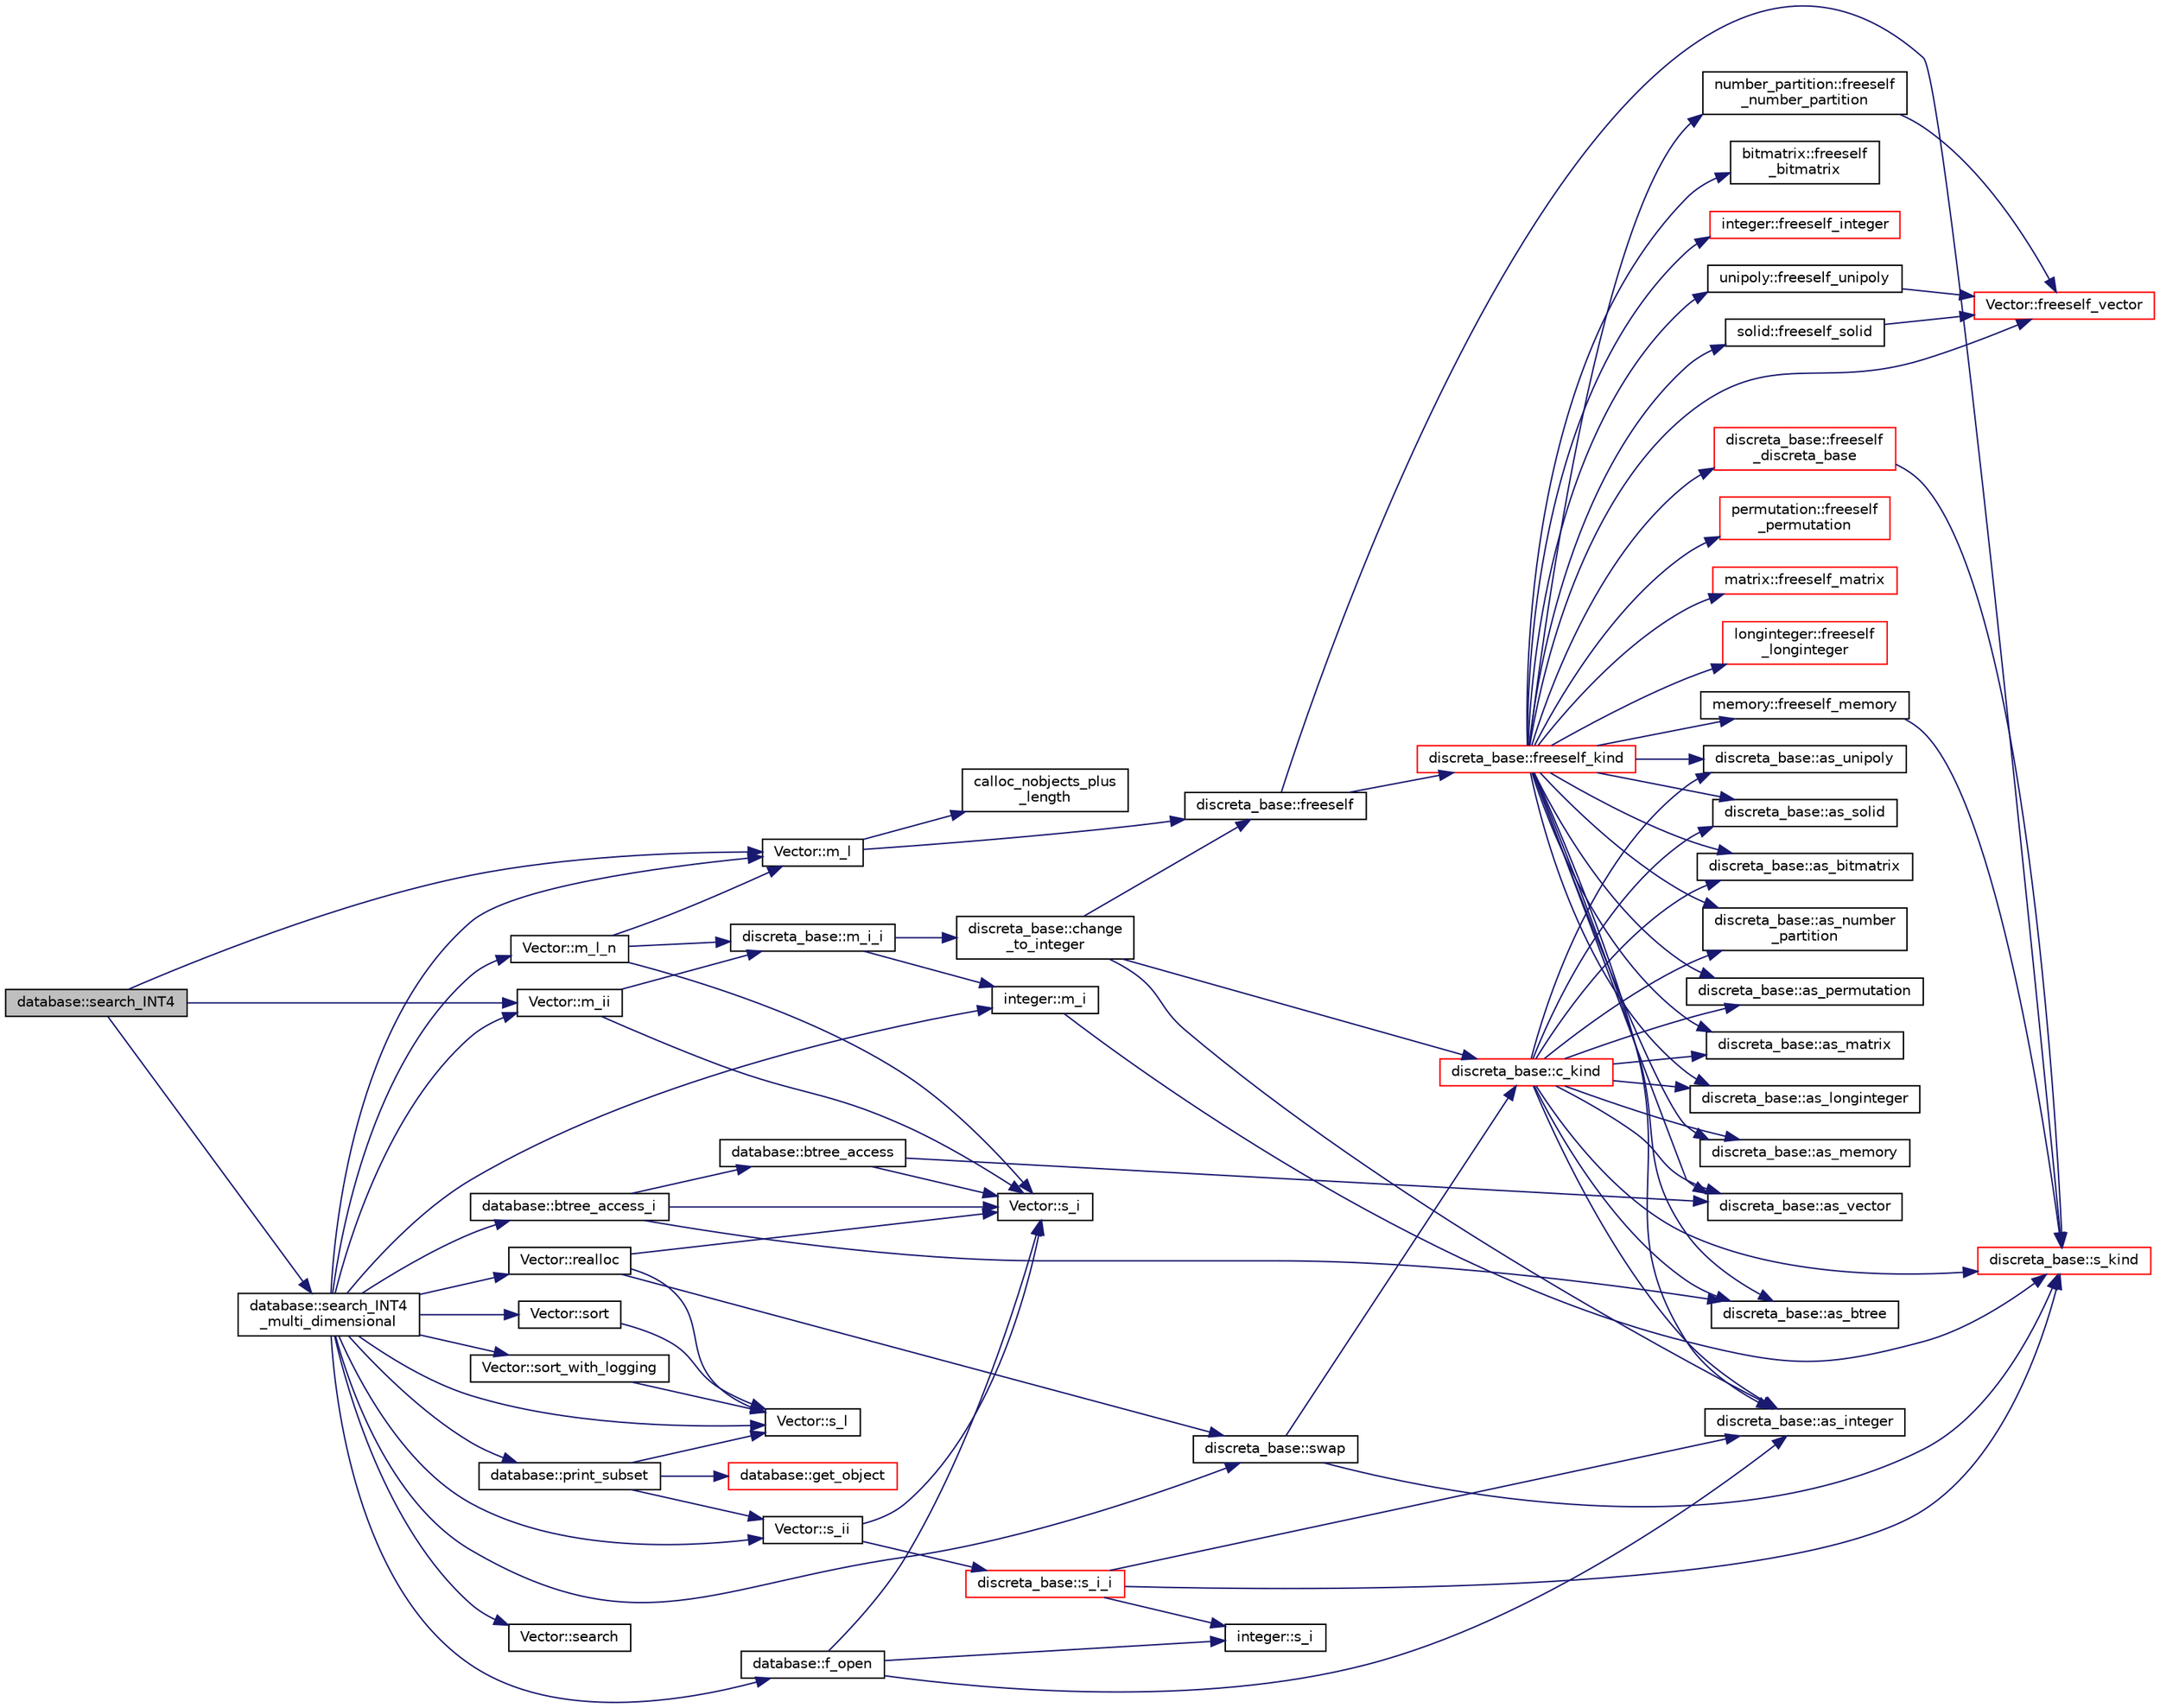 digraph "database::search_INT4"
{
  edge [fontname="Helvetica",fontsize="10",labelfontname="Helvetica",labelfontsize="10"];
  node [fontname="Helvetica",fontsize="10",shape=record];
  rankdir="LR";
  Node2925 [label="database::search_INT4",height=0.2,width=0.4,color="black", fillcolor="grey75", style="filled", fontcolor="black"];
  Node2925 -> Node2926 [color="midnightblue",fontsize="10",style="solid",fontname="Helvetica"];
  Node2926 [label="Vector::m_l",height=0.2,width=0.4,color="black", fillcolor="white", style="filled",URL="$d5/db2/class_vector.html#a00f5520c2a6b4f5282a1a8bcf8ea74eb"];
  Node2926 -> Node2927 [color="midnightblue",fontsize="10",style="solid",fontname="Helvetica"];
  Node2927 [label="discreta_base::freeself",height=0.2,width=0.4,color="black", fillcolor="white", style="filled",URL="$d7/d71/classdiscreta__base.html#a9a3c9501a562293b5667c11b9174d6e5"];
  Node2927 -> Node2928 [color="midnightblue",fontsize="10",style="solid",fontname="Helvetica"];
  Node2928 [label="discreta_base::freeself_kind",height=0.2,width=0.4,color="red", fillcolor="white", style="filled",URL="$d7/d71/classdiscreta__base.html#a63a23ada2165b3838fab719ed458cec8"];
  Node2928 -> Node2929 [color="midnightblue",fontsize="10",style="solid",fontname="Helvetica"];
  Node2929 [label="discreta_base::freeself\l_discreta_base",height=0.2,width=0.4,color="red", fillcolor="white", style="filled",URL="$d7/d71/classdiscreta__base.html#a8b1ec2cee4566034441e066dc2c027db"];
  Node2929 -> Node2930 [color="midnightblue",fontsize="10",style="solid",fontname="Helvetica"];
  Node2930 [label="discreta_base::s_kind",height=0.2,width=0.4,color="red", fillcolor="white", style="filled",URL="$d7/d71/classdiscreta__base.html#a8a830025c74adbbc3362418a7c2ba157"];
  Node2928 -> Node2936 [color="midnightblue",fontsize="10",style="solid",fontname="Helvetica"];
  Node2936 [label="discreta_base::as_integer",height=0.2,width=0.4,color="black", fillcolor="white", style="filled",URL="$d7/d71/classdiscreta__base.html#a00d7691eaf874fd283d942692fe8dd26"];
  Node2928 -> Node2937 [color="midnightblue",fontsize="10",style="solid",fontname="Helvetica"];
  Node2937 [label="integer::freeself_integer",height=0.2,width=0.4,color="red", fillcolor="white", style="filled",URL="$d0/de5/classinteger.html#a02eb557612c9db1820dd75a77151edc0"];
  Node2928 -> Node2938 [color="midnightblue",fontsize="10",style="solid",fontname="Helvetica"];
  Node2938 [label="discreta_base::as_vector",height=0.2,width=0.4,color="black", fillcolor="white", style="filled",URL="$d7/d71/classdiscreta__base.html#a7bdd6cae39c380b128ee9e17e42cf020"];
  Node2928 -> Node2939 [color="midnightblue",fontsize="10",style="solid",fontname="Helvetica"];
  Node2939 [label="Vector::freeself_vector",height=0.2,width=0.4,color="red", fillcolor="white", style="filled",URL="$d5/db2/class_vector.html#ad55c58937ca8fb342247a2c0fb572d20"];
  Node2928 -> Node2941 [color="midnightblue",fontsize="10",style="solid",fontname="Helvetica"];
  Node2941 [label="discreta_base::as_number\l_partition",height=0.2,width=0.4,color="black", fillcolor="white", style="filled",URL="$d7/d71/classdiscreta__base.html#a307aa09de0e925d46697707968ffab00"];
  Node2928 -> Node2942 [color="midnightblue",fontsize="10",style="solid",fontname="Helvetica"];
  Node2942 [label="number_partition::freeself\l_number_partition",height=0.2,width=0.4,color="black", fillcolor="white", style="filled",URL="$df/d50/classnumber__partition.html#aa74111c1c8cd218b654e7b7c1ca42eb5"];
  Node2942 -> Node2939 [color="midnightblue",fontsize="10",style="solid",fontname="Helvetica"];
  Node2928 -> Node2943 [color="midnightblue",fontsize="10",style="solid",fontname="Helvetica"];
  Node2943 [label="discreta_base::as_permutation",height=0.2,width=0.4,color="black", fillcolor="white", style="filled",URL="$d7/d71/classdiscreta__base.html#aa4e72f36a82984239b12ae831e131098"];
  Node2928 -> Node2944 [color="midnightblue",fontsize="10",style="solid",fontname="Helvetica"];
  Node2944 [label="permutation::freeself\l_permutation",height=0.2,width=0.4,color="red", fillcolor="white", style="filled",URL="$d0/d08/classpermutation.html#a1f86343fa765d71c976d79e5ce372c12"];
  Node2928 -> Node2945 [color="midnightblue",fontsize="10",style="solid",fontname="Helvetica"];
  Node2945 [label="discreta_base::as_matrix",height=0.2,width=0.4,color="black", fillcolor="white", style="filled",URL="$d7/d71/classdiscreta__base.html#ae4d7f56d917a4707b838fbffde6467ff"];
  Node2928 -> Node2946 [color="midnightblue",fontsize="10",style="solid",fontname="Helvetica"];
  Node2946 [label="matrix::freeself_matrix",height=0.2,width=0.4,color="red", fillcolor="white", style="filled",URL="$d1/d8d/classmatrix.html#ab47d61820499f35c15bf82fb6a3b9bd1"];
  Node2928 -> Node2948 [color="midnightblue",fontsize="10",style="solid",fontname="Helvetica"];
  Node2948 [label="discreta_base::as_longinteger",height=0.2,width=0.4,color="black", fillcolor="white", style="filled",URL="$d7/d71/classdiscreta__base.html#a20a094639eb711b10c8694c51937f7cd"];
  Node2928 -> Node2949 [color="midnightblue",fontsize="10",style="solid",fontname="Helvetica"];
  Node2949 [label="longinteger::freeself\l_longinteger",height=0.2,width=0.4,color="red", fillcolor="white", style="filled",URL="$d3/d71/classlonginteger.html#a82006f4b7c6bf897de0387497e16c219"];
  Node2928 -> Node2951 [color="midnightblue",fontsize="10",style="solid",fontname="Helvetica"];
  Node2951 [label="discreta_base::as_memory",height=0.2,width=0.4,color="black", fillcolor="white", style="filled",URL="$d7/d71/classdiscreta__base.html#ad94b2d7dce0cd4fa22db57f6e79c4bd2"];
  Node2928 -> Node2952 [color="midnightblue",fontsize="10",style="solid",fontname="Helvetica"];
  Node2952 [label="memory::freeself_memory",height=0.2,width=0.4,color="black", fillcolor="white", style="filled",URL="$d8/d99/classmemory.html#a19366f9105d79a0e818cc19255d7ef4f"];
  Node2952 -> Node2930 [color="midnightblue",fontsize="10",style="solid",fontname="Helvetica"];
  Node2928 -> Node2953 [color="midnightblue",fontsize="10",style="solid",fontname="Helvetica"];
  Node2953 [label="discreta_base::as_unipoly",height=0.2,width=0.4,color="black", fillcolor="white", style="filled",URL="$d7/d71/classdiscreta__base.html#ad50d8027f039fe5c2478cddb243adc9d"];
  Node2928 -> Node2954 [color="midnightblue",fontsize="10",style="solid",fontname="Helvetica"];
  Node2954 [label="unipoly::freeself_unipoly",height=0.2,width=0.4,color="black", fillcolor="white", style="filled",URL="$d1/d89/classunipoly.html#aad315db6c6adb555a0c63877aab7d27e"];
  Node2954 -> Node2939 [color="midnightblue",fontsize="10",style="solid",fontname="Helvetica"];
  Node2928 -> Node2955 [color="midnightblue",fontsize="10",style="solid",fontname="Helvetica"];
  Node2955 [label="discreta_base::as_solid",height=0.2,width=0.4,color="black", fillcolor="white", style="filled",URL="$d7/d71/classdiscreta__base.html#a1fc5f2b85ec97ab0a69dd64903c970a5"];
  Node2928 -> Node2956 [color="midnightblue",fontsize="10",style="solid",fontname="Helvetica"];
  Node2956 [label="solid::freeself_solid",height=0.2,width=0.4,color="black", fillcolor="white", style="filled",URL="$d8/def/classsolid.html#a84c2f0abd7b24b1cf2ccefa9c99567fe"];
  Node2956 -> Node2939 [color="midnightblue",fontsize="10",style="solid",fontname="Helvetica"];
  Node2928 -> Node2957 [color="midnightblue",fontsize="10",style="solid",fontname="Helvetica"];
  Node2957 [label="discreta_base::as_bitmatrix",height=0.2,width=0.4,color="black", fillcolor="white", style="filled",URL="$d7/d71/classdiscreta__base.html#a071ad54ea8ef6c9d1d15f532e5a76df6"];
  Node2928 -> Node2958 [color="midnightblue",fontsize="10",style="solid",fontname="Helvetica"];
  Node2958 [label="bitmatrix::freeself\l_bitmatrix",height=0.2,width=0.4,color="black", fillcolor="white", style="filled",URL="$de/dc8/classbitmatrix.html#a4b84eed56a244df63819eae6b7ba1eff"];
  Node2928 -> Node2969 [color="midnightblue",fontsize="10",style="solid",fontname="Helvetica"];
  Node2969 [label="discreta_base::as_btree",height=0.2,width=0.4,color="black", fillcolor="white", style="filled",URL="$d7/d71/classdiscreta__base.html#a78e76674cef2ec113c17989c11288778"];
  Node2927 -> Node2930 [color="midnightblue",fontsize="10",style="solid",fontname="Helvetica"];
  Node2926 -> Node2975 [color="midnightblue",fontsize="10",style="solid",fontname="Helvetica"];
  Node2975 [label="calloc_nobjects_plus\l_length",height=0.2,width=0.4,color="black", fillcolor="white", style="filled",URL="$d9/d60/discreta_8h.html#a71599d54c8c17dfa065a363f5cdd0aa4"];
  Node2925 -> Node2976 [color="midnightblue",fontsize="10",style="solid",fontname="Helvetica"];
  Node2976 [label="Vector::m_ii",height=0.2,width=0.4,color="black", fillcolor="white", style="filled",URL="$d5/db2/class_vector.html#aa6a97eabb43f192a47947f4f6acbb04d"];
  Node2976 -> Node2977 [color="midnightblue",fontsize="10",style="solid",fontname="Helvetica"];
  Node2977 [label="Vector::s_i",height=0.2,width=0.4,color="black", fillcolor="white", style="filled",URL="$d5/db2/class_vector.html#a1c4fe1752523df8119f70dd550244871"];
  Node2976 -> Node2978 [color="midnightblue",fontsize="10",style="solid",fontname="Helvetica"];
  Node2978 [label="discreta_base::m_i_i",height=0.2,width=0.4,color="black", fillcolor="white", style="filled",URL="$d7/d71/classdiscreta__base.html#aa231464a9d4bc233f66608021c9ad997"];
  Node2978 -> Node2979 [color="midnightblue",fontsize="10",style="solid",fontname="Helvetica"];
  Node2979 [label="discreta_base::change\l_to_integer",height=0.2,width=0.4,color="black", fillcolor="white", style="filled",URL="$d7/d71/classdiscreta__base.html#a58a5a5bd8f8e6f2dd7b4483b66dc7bb9"];
  Node2979 -> Node2927 [color="midnightblue",fontsize="10",style="solid",fontname="Helvetica"];
  Node2979 -> Node2980 [color="midnightblue",fontsize="10",style="solid",fontname="Helvetica"];
  Node2980 [label="discreta_base::c_kind",height=0.2,width=0.4,color="red", fillcolor="white", style="filled",URL="$d7/d71/classdiscreta__base.html#adc2ff61589c2d083688e7a43f333cb62"];
  Node2980 -> Node2936 [color="midnightblue",fontsize="10",style="solid",fontname="Helvetica"];
  Node2980 -> Node2938 [color="midnightblue",fontsize="10",style="solid",fontname="Helvetica"];
  Node2980 -> Node2941 [color="midnightblue",fontsize="10",style="solid",fontname="Helvetica"];
  Node2980 -> Node2943 [color="midnightblue",fontsize="10",style="solid",fontname="Helvetica"];
  Node2980 -> Node2945 [color="midnightblue",fontsize="10",style="solid",fontname="Helvetica"];
  Node2980 -> Node2948 [color="midnightblue",fontsize="10",style="solid",fontname="Helvetica"];
  Node2980 -> Node2951 [color="midnightblue",fontsize="10",style="solid",fontname="Helvetica"];
  Node2980 -> Node2953 [color="midnightblue",fontsize="10",style="solid",fontname="Helvetica"];
  Node2980 -> Node2955 [color="midnightblue",fontsize="10",style="solid",fontname="Helvetica"];
  Node2980 -> Node2957 [color="midnightblue",fontsize="10",style="solid",fontname="Helvetica"];
  Node2980 -> Node2969 [color="midnightblue",fontsize="10",style="solid",fontname="Helvetica"];
  Node2980 -> Node2930 [color="midnightblue",fontsize="10",style="solid",fontname="Helvetica"];
  Node2979 -> Node2936 [color="midnightblue",fontsize="10",style="solid",fontname="Helvetica"];
  Node2978 -> Node3002 [color="midnightblue",fontsize="10",style="solid",fontname="Helvetica"];
  Node3002 [label="integer::m_i",height=0.2,width=0.4,color="black", fillcolor="white", style="filled",URL="$d0/de5/classinteger.html#a869091f0a0f35f5354c8c4a70250e8a9"];
  Node3002 -> Node2930 [color="midnightblue",fontsize="10",style="solid",fontname="Helvetica"];
  Node2925 -> Node3003 [color="midnightblue",fontsize="10",style="solid",fontname="Helvetica"];
  Node3003 [label="database::search_INT4\l_multi_dimensional",height=0.2,width=0.4,color="black", fillcolor="white", style="filled",URL="$db/d72/classdatabase.html#a43a31b0e56d1401185a452a6686666aa"];
  Node3003 -> Node3004 [color="midnightblue",fontsize="10",style="solid",fontname="Helvetica"];
  Node3004 [label="database::f_open",height=0.2,width=0.4,color="black", fillcolor="white", style="filled",URL="$db/d72/classdatabase.html#a2cac52c70b09d1a6771bddab2220b3e7"];
  Node3004 -> Node2977 [color="midnightblue",fontsize="10",style="solid",fontname="Helvetica"];
  Node3004 -> Node2936 [color="midnightblue",fontsize="10",style="solid",fontname="Helvetica"];
  Node3004 -> Node3005 [color="midnightblue",fontsize="10",style="solid",fontname="Helvetica"];
  Node3005 [label="integer::s_i",height=0.2,width=0.4,color="black", fillcolor="white", style="filled",URL="$d0/de5/classinteger.html#adf28e9f94d4c844adaa950deeb80b904"];
  Node3003 -> Node2926 [color="midnightblue",fontsize="10",style="solid",fontname="Helvetica"];
  Node3003 -> Node3006 [color="midnightblue",fontsize="10",style="solid",fontname="Helvetica"];
  Node3006 [label="Vector::s_l",height=0.2,width=0.4,color="black", fillcolor="white", style="filled",URL="$d5/db2/class_vector.html#ad2dc082288f858d22a528832289e0704"];
  Node3003 -> Node3007 [color="midnightblue",fontsize="10",style="solid",fontname="Helvetica"];
  Node3007 [label="Vector::m_l_n",height=0.2,width=0.4,color="black", fillcolor="white", style="filled",URL="$d5/db2/class_vector.html#a5c7c126e6266ecdc832c5ce5bc1cca2f"];
  Node3007 -> Node2926 [color="midnightblue",fontsize="10",style="solid",fontname="Helvetica"];
  Node3007 -> Node2977 [color="midnightblue",fontsize="10",style="solid",fontname="Helvetica"];
  Node3007 -> Node2978 [color="midnightblue",fontsize="10",style="solid",fontname="Helvetica"];
  Node3003 -> Node3008 [color="midnightblue",fontsize="10",style="solid",fontname="Helvetica"];
  Node3008 [label="Vector::s_ii",height=0.2,width=0.4,color="black", fillcolor="white", style="filled",URL="$d5/db2/class_vector.html#a75d4942cc7b9794717b4846c10520db8"];
  Node3008 -> Node2977 [color="midnightblue",fontsize="10",style="solid",fontname="Helvetica"];
  Node3008 -> Node3009 [color="midnightblue",fontsize="10",style="solid",fontname="Helvetica"];
  Node3009 [label="discreta_base::s_i_i",height=0.2,width=0.4,color="red", fillcolor="white", style="filled",URL="$d7/d71/classdiscreta__base.html#aadb92c01fbe69b3034b0214b33fbc735"];
  Node3009 -> Node2930 [color="midnightblue",fontsize="10",style="solid",fontname="Helvetica"];
  Node3009 -> Node2936 [color="midnightblue",fontsize="10",style="solid",fontname="Helvetica"];
  Node3009 -> Node3005 [color="midnightblue",fontsize="10",style="solid",fontname="Helvetica"];
  Node3003 -> Node3010 [color="midnightblue",fontsize="10",style="solid",fontname="Helvetica"];
  Node3010 [label="database::btree_access_i",height=0.2,width=0.4,color="black", fillcolor="white", style="filled",URL="$db/d72/classdatabase.html#a215047d1b32b8bd54f91a7bdca168eee"];
  Node3010 -> Node3011 [color="midnightblue",fontsize="10",style="solid",fontname="Helvetica"];
  Node3011 [label="database::btree_access",height=0.2,width=0.4,color="black", fillcolor="white", style="filled",URL="$db/d72/classdatabase.html#a30109ba5488b06111439f887fc1ac499"];
  Node3011 -> Node2977 [color="midnightblue",fontsize="10",style="solid",fontname="Helvetica"];
  Node3011 -> Node2938 [color="midnightblue",fontsize="10",style="solid",fontname="Helvetica"];
  Node3010 -> Node2977 [color="midnightblue",fontsize="10",style="solid",fontname="Helvetica"];
  Node3010 -> Node2969 [color="midnightblue",fontsize="10",style="solid",fontname="Helvetica"];
  Node3003 -> Node2976 [color="midnightblue",fontsize="10",style="solid",fontname="Helvetica"];
  Node3003 -> Node3012 [color="midnightblue",fontsize="10",style="solid",fontname="Helvetica"];
  Node3012 [label="Vector::sort_with_logging",height=0.2,width=0.4,color="black", fillcolor="white", style="filled",URL="$d5/db2/class_vector.html#a5bcaeb8778ea91df5f29f9f3eb9913d4"];
  Node3012 -> Node3006 [color="midnightblue",fontsize="10",style="solid",fontname="Helvetica"];
  Node3003 -> Node3013 [color="midnightblue",fontsize="10",style="solid",fontname="Helvetica"];
  Node3013 [label="Vector::sort",height=0.2,width=0.4,color="black", fillcolor="white", style="filled",URL="$d5/db2/class_vector.html#ae50ef8643d10e954cb3b34cb33ce97e9"];
  Node3013 -> Node3006 [color="midnightblue",fontsize="10",style="solid",fontname="Helvetica"];
  Node3003 -> Node3014 [color="midnightblue",fontsize="10",style="solid",fontname="Helvetica"];
  Node3014 [label="database::print_subset",height=0.2,width=0.4,color="black", fillcolor="white", style="filled",URL="$db/d72/classdatabase.html#a8b454f5428b3f00a2de497f21d73f3fa"];
  Node3014 -> Node3006 [color="midnightblue",fontsize="10",style="solid",fontname="Helvetica"];
  Node3014 -> Node3015 [color="midnightblue",fontsize="10",style="solid",fontname="Helvetica"];
  Node3015 [label="database::get_object",height=0.2,width=0.4,color="red", fillcolor="white", style="filled",URL="$db/d72/classdatabase.html#a2f58ec1301addabc2fb6544038e108c6"];
  Node3014 -> Node3008 [color="midnightblue",fontsize="10",style="solid",fontname="Helvetica"];
  Node3003 -> Node3002 [color="midnightblue",fontsize="10",style="solid",fontname="Helvetica"];
  Node3003 -> Node3023 [color="midnightblue",fontsize="10",style="solid",fontname="Helvetica"];
  Node3023 [label="Vector::search",height=0.2,width=0.4,color="black", fillcolor="white", style="filled",URL="$d5/db2/class_vector.html#a0b2bba0162e65dffa24b4e4660bfd4e2"];
  Node3003 -> Node3024 [color="midnightblue",fontsize="10",style="solid",fontname="Helvetica"];
  Node3024 [label="Vector::realloc",height=0.2,width=0.4,color="black", fillcolor="white", style="filled",URL="$d5/db2/class_vector.html#a00aff28a4a7cacc8c5aaf44b6f3fb3a5"];
  Node3024 -> Node3006 [color="midnightblue",fontsize="10",style="solid",fontname="Helvetica"];
  Node3024 -> Node2977 [color="midnightblue",fontsize="10",style="solid",fontname="Helvetica"];
  Node3024 -> Node3025 [color="midnightblue",fontsize="10",style="solid",fontname="Helvetica"];
  Node3025 [label="discreta_base::swap",height=0.2,width=0.4,color="black", fillcolor="white", style="filled",URL="$d7/d71/classdiscreta__base.html#a2e8acbb9d3476675dac5b6a583b0293e"];
  Node3025 -> Node2930 [color="midnightblue",fontsize="10",style="solid",fontname="Helvetica"];
  Node3025 -> Node2980 [color="midnightblue",fontsize="10",style="solid",fontname="Helvetica"];
  Node3003 -> Node3025 [color="midnightblue",fontsize="10",style="solid",fontname="Helvetica"];
}
